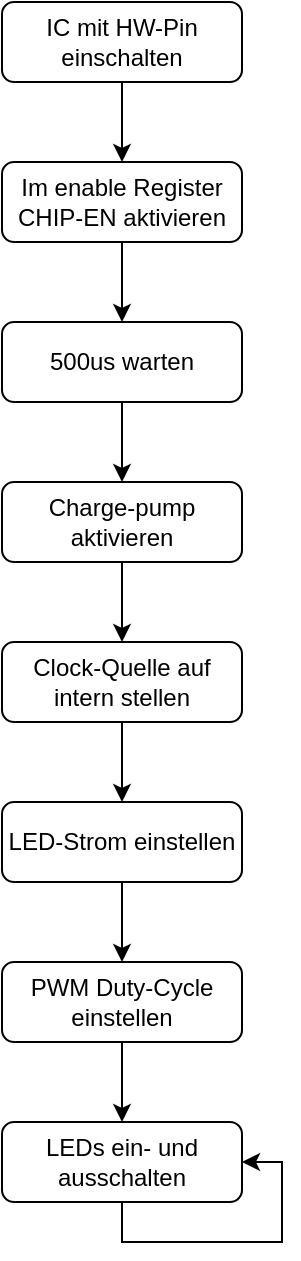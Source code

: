 <mxfile version="18.1.3" type="device"><diagram id="OG7vX4F3XcMwcFoMXRpG" name="Seite-1"><mxGraphModel dx="1038" dy="649" grid="1" gridSize="10" guides="1" tooltips="1" connect="1" arrows="1" fold="1" page="1" pageScale="1" pageWidth="827" pageHeight="1169" math="0" shadow="0"><root><mxCell id="0"/><mxCell id="1" parent="0"/><mxCell id="zWcNaGNdjirKRV_fSJIf-11" style="edgeStyle=orthogonalEdgeStyle;rounded=0;orthogonalLoop=1;jettySize=auto;html=1;exitX=0.5;exitY=1;exitDx=0;exitDy=0;entryX=0.5;entryY=0;entryDx=0;entryDy=0;" edge="1" parent="1" source="zWcNaGNdjirKRV_fSJIf-2" target="zWcNaGNdjirKRV_fSJIf-3"><mxGeometry relative="1" as="geometry"/></mxCell><mxCell id="zWcNaGNdjirKRV_fSJIf-2" value="IC mit HW-Pin einschalten" style="rounded=1;whiteSpace=wrap;html=1;" vertex="1" parent="1"><mxGeometry x="320" y="200" width="120" height="40" as="geometry"/></mxCell><mxCell id="zWcNaGNdjirKRV_fSJIf-12" style="edgeStyle=orthogonalEdgeStyle;rounded=0;orthogonalLoop=1;jettySize=auto;html=1;exitX=0.5;exitY=1;exitDx=0;exitDy=0;entryX=0.5;entryY=0;entryDx=0;entryDy=0;" edge="1" parent="1" source="zWcNaGNdjirKRV_fSJIf-3" target="zWcNaGNdjirKRV_fSJIf-4"><mxGeometry relative="1" as="geometry"/></mxCell><mxCell id="zWcNaGNdjirKRV_fSJIf-3" value="Im enable Register CHIP-EN aktivieren" style="rounded=1;whiteSpace=wrap;html=1;" vertex="1" parent="1"><mxGeometry x="320" y="280" width="120" height="40" as="geometry"/></mxCell><mxCell id="zWcNaGNdjirKRV_fSJIf-13" style="edgeStyle=orthogonalEdgeStyle;rounded=0;orthogonalLoop=1;jettySize=auto;html=1;exitX=0.5;exitY=1;exitDx=0;exitDy=0;entryX=0.5;entryY=0;entryDx=0;entryDy=0;" edge="1" parent="1" source="zWcNaGNdjirKRV_fSJIf-4" target="zWcNaGNdjirKRV_fSJIf-8"><mxGeometry relative="1" as="geometry"/></mxCell><mxCell id="zWcNaGNdjirKRV_fSJIf-4" value="500us warten" style="rounded=1;whiteSpace=wrap;html=1;" vertex="1" parent="1"><mxGeometry x="320" y="360" width="120" height="40" as="geometry"/></mxCell><mxCell id="zWcNaGNdjirKRV_fSJIf-16" style="edgeStyle=orthogonalEdgeStyle;rounded=0;orthogonalLoop=1;jettySize=auto;html=1;exitX=0.5;exitY=1;exitDx=0;exitDy=0;entryX=0.5;entryY=0;entryDx=0;entryDy=0;" edge="1" parent="1" source="zWcNaGNdjirKRV_fSJIf-5" target="zWcNaGNdjirKRV_fSJIf-6"><mxGeometry relative="1" as="geometry"/></mxCell><mxCell id="zWcNaGNdjirKRV_fSJIf-5" value="LED-Strom einstellen" style="rounded=1;whiteSpace=wrap;html=1;" vertex="1" parent="1"><mxGeometry x="320" y="600" width="120" height="40" as="geometry"/></mxCell><mxCell id="zWcNaGNdjirKRV_fSJIf-17" style="edgeStyle=orthogonalEdgeStyle;rounded=0;orthogonalLoop=1;jettySize=auto;html=1;exitX=0.5;exitY=1;exitDx=0;exitDy=0;entryX=0.5;entryY=0;entryDx=0;entryDy=0;" edge="1" parent="1" source="zWcNaGNdjirKRV_fSJIf-6" target="zWcNaGNdjirKRV_fSJIf-7"><mxGeometry relative="1" as="geometry"/></mxCell><mxCell id="zWcNaGNdjirKRV_fSJIf-6" value="PWM Duty-Cycle einstellen" style="rounded=1;whiteSpace=wrap;html=1;" vertex="1" parent="1"><mxGeometry x="320" y="680" width="120" height="40" as="geometry"/></mxCell><mxCell id="zWcNaGNdjirKRV_fSJIf-7" value="LEDs ein- und ausschalten" style="rounded=1;whiteSpace=wrap;html=1;" vertex="1" parent="1"><mxGeometry x="320" y="760" width="120" height="40" as="geometry"/></mxCell><mxCell id="zWcNaGNdjirKRV_fSJIf-14" style="edgeStyle=orthogonalEdgeStyle;rounded=0;orthogonalLoop=1;jettySize=auto;html=1;exitX=0.5;exitY=1;exitDx=0;exitDy=0;entryX=0.5;entryY=0;entryDx=0;entryDy=0;" edge="1" parent="1" source="zWcNaGNdjirKRV_fSJIf-8" target="zWcNaGNdjirKRV_fSJIf-9"><mxGeometry relative="1" as="geometry"/></mxCell><mxCell id="zWcNaGNdjirKRV_fSJIf-8" value="Charge-pump aktivieren" style="rounded=1;whiteSpace=wrap;html=1;" vertex="1" parent="1"><mxGeometry x="320" y="440" width="120" height="40" as="geometry"/></mxCell><mxCell id="zWcNaGNdjirKRV_fSJIf-15" style="edgeStyle=orthogonalEdgeStyle;rounded=0;orthogonalLoop=1;jettySize=auto;html=1;exitX=0.5;exitY=1;exitDx=0;exitDy=0;entryX=0.5;entryY=0;entryDx=0;entryDy=0;" edge="1" parent="1" source="zWcNaGNdjirKRV_fSJIf-9" target="zWcNaGNdjirKRV_fSJIf-5"><mxGeometry relative="1" as="geometry"/></mxCell><mxCell id="zWcNaGNdjirKRV_fSJIf-9" value="Clock-Quelle auf intern stellen" style="rounded=1;whiteSpace=wrap;html=1;" vertex="1" parent="1"><mxGeometry x="320" y="520" width="120" height="40" as="geometry"/></mxCell><mxCell id="zWcNaGNdjirKRV_fSJIf-18" style="edgeStyle=orthogonalEdgeStyle;rounded=0;orthogonalLoop=1;jettySize=auto;html=1;exitX=0.5;exitY=1;exitDx=0;exitDy=0;entryX=1;entryY=0.5;entryDx=0;entryDy=0;" edge="1" parent="1" source="zWcNaGNdjirKRV_fSJIf-7" target="zWcNaGNdjirKRV_fSJIf-7"><mxGeometry relative="1" as="geometry"/></mxCell></root></mxGraphModel></diagram></mxfile>